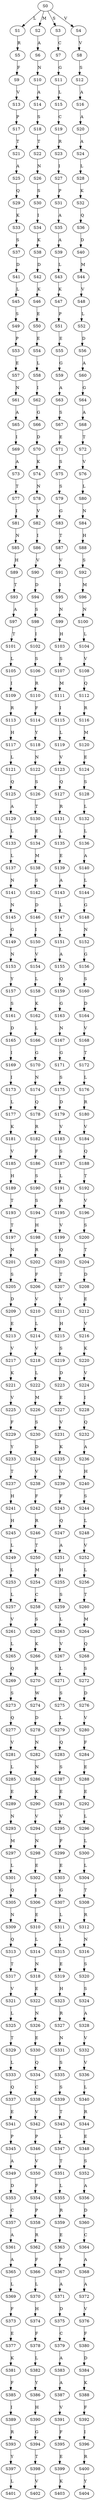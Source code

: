 strict digraph  {
	S0 -> S1 [ label = L ];
	S0 -> S2 [ label = M ];
	S0 -> S3 [ label = S ];
	S0 -> S4 [ label = V ];
	S1 -> S5 [ label = R ];
	S2 -> S6 [ label = A ];
	S3 -> S7 [ label = C ];
	S4 -> S8 [ label = V ];
	S5 -> S9 [ label = F ];
	S6 -> S10 [ label = N ];
	S7 -> S11 [ label = G ];
	S8 -> S12 [ label = S ];
	S9 -> S13 [ label = V ];
	S10 -> S14 [ label = A ];
	S11 -> S15 [ label = L ];
	S12 -> S16 [ label = A ];
	S13 -> S17 [ label = P ];
	S14 -> S18 [ label = S ];
	S15 -> S19 [ label = C ];
	S16 -> S20 [ label = A ];
	S17 -> S21 [ label = T ];
	S18 -> S22 [ label = T ];
	S19 -> S23 [ label = R ];
	S20 -> S24 [ label = A ];
	S21 -> S25 [ label = A ];
	S22 -> S26 [ label = N ];
	S23 -> S27 [ label = I ];
	S24 -> S28 [ label = L ];
	S25 -> S29 [ label = Q ];
	S26 -> S30 [ label = S ];
	S27 -> S31 [ label = P ];
	S28 -> S32 [ label = K ];
	S29 -> S33 [ label = K ];
	S30 -> S34 [ label = I ];
	S31 -> S35 [ label = A ];
	S32 -> S36 [ label = Q ];
	S33 -> S37 [ label = S ];
	S34 -> S38 [ label = K ];
	S35 -> S39 [ label = A ];
	S36 -> S40 [ label = D ];
	S37 -> S41 [ label = D ];
	S38 -> S42 [ label = D ];
	S39 -> S43 [ label = L ];
	S40 -> S44 [ label = M ];
	S41 -> S45 [ label = L ];
	S42 -> S46 [ label = K ];
	S43 -> S47 [ label = K ];
	S44 -> S48 [ label = V ];
	S45 -> S49 [ label = S ];
	S46 -> S50 [ label = E ];
	S47 -> S51 [ label = P ];
	S48 -> S52 [ label = L ];
	S49 -> S53 [ label = P ];
	S50 -> S54 [ label = E ];
	S51 -> S55 [ label = E ];
	S52 -> S56 [ label = D ];
	S53 -> S57 [ label = E ];
	S54 -> S58 [ label = L ];
	S55 -> S59 [ label = G ];
	S56 -> S60 [ label = A ];
	S57 -> S61 [ label = N ];
	S58 -> S62 [ label = I ];
	S59 -> S63 [ label = A ];
	S60 -> S64 [ label = G ];
	S61 -> S65 [ label = A ];
	S62 -> S66 [ label = G ];
	S63 -> S67 [ label = S ];
	S64 -> S68 [ label = A ];
	S65 -> S69 [ label = I ];
	S66 -> S70 [ label = D ];
	S67 -> S71 [ label = E ];
	S68 -> S72 [ label = T ];
	S69 -> S73 [ label = A ];
	S70 -> S74 [ label = K ];
	S71 -> S75 [ label = S ];
	S72 -> S76 [ label = V ];
	S73 -> S77 [ label = T ];
	S74 -> S78 [ label = N ];
	S75 -> S79 [ label = S ];
	S76 -> S80 [ label = L ];
	S77 -> S81 [ label = I ];
	S78 -> S82 [ label = V ];
	S79 -> S83 [ label = G ];
	S80 -> S84 [ label = N ];
	S81 -> S85 [ label = N ];
	S82 -> S86 [ label = I ];
	S83 -> S87 [ label = T ];
	S84 -> S88 [ label = H ];
	S85 -> S89 [ label = H ];
	S86 -> S90 [ label = V ];
	S87 -> S91 [ label = V ];
	S88 -> S92 [ label = S ];
	S89 -> S93 [ label = T ];
	S90 -> S94 [ label = D ];
	S91 -> S95 [ label = I ];
	S92 -> S96 [ label = M ];
	S93 -> S97 [ label = A ];
	S94 -> S98 [ label = S ];
	S95 -> S99 [ label = N ];
	S96 -> S100 [ label = N ];
	S97 -> S101 [ label = T ];
	S98 -> S102 [ label = I ];
	S99 -> S103 [ label = H ];
	S100 -> S104 [ label = L ];
	S101 -> S105 [ label = L ];
	S102 -> S106 [ label = S ];
	S103 -> S107 [ label = S ];
	S104 -> S108 [ label = V ];
	S105 -> S109 [ label = I ];
	S106 -> S110 [ label = R ];
	S107 -> S111 [ label = M ];
	S108 -> S112 [ label = Q ];
	S109 -> S113 [ label = R ];
	S110 -> S114 [ label = F ];
	S111 -> S115 [ label = I ];
	S112 -> S116 [ label = R ];
	S113 -> S117 [ label = H ];
	S114 -> S118 [ label = Y ];
	S115 -> S119 [ label = L ];
	S116 -> S120 [ label = M ];
	S117 -> S121 [ label = L ];
	S118 -> S122 [ label = N ];
	S119 -> S123 [ label = V ];
	S120 -> S124 [ label = E ];
	S121 -> S125 [ label = Q ];
	S122 -> S126 [ label = S ];
	S123 -> S127 [ label = Q ];
	S124 -> S128 [ label = S ];
	S125 -> S129 [ label = A ];
	S126 -> S130 [ label = T ];
	S127 -> S131 [ label = R ];
	S128 -> S132 [ label = L ];
	S129 -> S133 [ label = L ];
	S130 -> S134 [ label = E ];
	S131 -> S135 [ label = L ];
	S132 -> S136 [ label = L ];
	S133 -> S137 [ label = L ];
	S134 -> S138 [ label = M ];
	S135 -> S139 [ label = E ];
	S136 -> S140 [ label = A ];
	S137 -> S141 [ label = N ];
	S138 -> S142 [ label = S ];
	S139 -> S143 [ label = A ];
	S140 -> S144 [ label = L ];
	S141 -> S145 [ label = N ];
	S142 -> S146 [ label = D ];
	S143 -> S147 [ label = L ];
	S144 -> S148 [ label = G ];
	S145 -> S149 [ label = G ];
	S146 -> S150 [ label = I ];
	S147 -> S151 [ label = L ];
	S148 -> S152 [ label = N ];
	S149 -> S153 [ label = N ];
	S150 -> S154 [ label = V ];
	S151 -> S155 [ label = A ];
	S152 -> S156 [ label = G ];
	S153 -> S157 [ label = Y ];
	S154 -> S158 [ label = L ];
	S155 -> S159 [ label = Q ];
	S156 -> S160 [ label = S ];
	S157 -> S161 [ label = S ];
	S158 -> S162 [ label = K ];
	S159 -> S163 [ label = G ];
	S160 -> S164 [ label = D ];
	S161 -> S165 [ label = D ];
	S162 -> S166 [ label = L ];
	S163 -> S167 [ label = N ];
	S164 -> S168 [ label = V ];
	S165 -> S169 [ label = I ];
	S166 -> S170 [ label = G ];
	S167 -> S171 [ label = G ];
	S168 -> S172 [ label = T ];
	S169 -> S173 [ label = I ];
	S170 -> S174 [ label = N ];
	S171 -> S175 [ label = S ];
	S172 -> S176 [ label = L ];
	S173 -> S177 [ label = L ];
	S174 -> S178 [ label = Q ];
	S175 -> S179 [ label = D ];
	S176 -> S180 [ label = R ];
	S177 -> S181 [ label = K ];
	S178 -> S182 [ label = R ];
	S179 -> S183 [ label = V ];
	S180 -> S184 [ label = V ];
	S181 -> S185 [ label = V ];
	S182 -> S186 [ label = F ];
	S183 -> S187 [ label = S ];
	S184 -> S188 [ label = Q ];
	S185 -> S189 [ label = H ];
	S186 -> S190 [ label = S ];
	S187 -> S191 [ label = L ];
	S188 -> S192 [ label = T ];
	S189 -> S193 [ label = T ];
	S190 -> S194 [ label = S ];
	S191 -> S195 [ label = R ];
	S192 -> S196 [ label = V ];
	S193 -> S197 [ label = T ];
	S194 -> S198 [ label = H ];
	S195 -> S199 [ label = V ];
	S196 -> S200 [ label = S ];
	S197 -> S201 [ label = N ];
	S198 -> S202 [ label = R ];
	S199 -> S203 [ label = Q ];
	S200 -> S204 [ label = T ];
	S201 -> S205 [ label = S ];
	S202 -> S206 [ label = F ];
	S203 -> S207 [ label = T ];
	S204 -> S208 [ label = D ];
	S205 -> S209 [ label = D ];
	S206 -> S210 [ label = V ];
	S207 -> S211 [ label = V ];
	S208 -> S212 [ label = E ];
	S209 -> S213 [ label = E ];
	S210 -> S214 [ label = L ];
	S211 -> S215 [ label = H ];
	S212 -> S216 [ label = V ];
	S213 -> S217 [ label = V ];
	S214 -> S218 [ label = V ];
	S215 -> S219 [ label = S ];
	S216 -> S220 [ label = K ];
	S217 -> S221 [ label = K ];
	S218 -> S222 [ label = L ];
	S219 -> S223 [ label = D ];
	S220 -> S224 [ label = V ];
	S221 -> S225 [ label = V ];
	S222 -> S226 [ label = M ];
	S223 -> S227 [ label = E ];
	S224 -> S228 [ label = I ];
	S225 -> S229 [ label = F ];
	S226 -> S230 [ label = S ];
	S227 -> S231 [ label = V ];
	S228 -> S232 [ label = Q ];
	S229 -> S233 [ label = Y ];
	S230 -> S234 [ label = D ];
	S231 -> S235 [ label = K ];
	S232 -> S236 [ label = A ];
	S233 -> S237 [ label = T ];
	S234 -> S238 [ label = V ];
	S235 -> S239 [ label = V ];
	S236 -> S240 [ label = H ];
	S237 -> S241 [ label = H ];
	S238 -> S242 [ label = F ];
	S239 -> S243 [ label = F ];
	S240 -> S244 [ label = S ];
	S241 -> S245 [ label = H ];
	S242 -> S246 [ label = R ];
	S243 -> S247 [ label = Q ];
	S244 -> S248 [ label = L ];
	S245 -> S249 [ label = L ];
	S246 -> S250 [ label = T ];
	S247 -> S251 [ label = A ];
	S248 -> S252 [ label = V ];
	S249 -> S253 [ label = L ];
	S250 -> S254 [ label = M ];
	S251 -> S255 [ label = H ];
	S252 -> S256 [ label = L ];
	S253 -> S257 [ label = L ];
	S254 -> S258 [ label = C ];
	S255 -> S259 [ label = S ];
	S256 -> S260 [ label = T ];
	S257 -> S261 [ label = V ];
	S258 -> S262 [ label = S ];
	S259 -> S263 [ label = L ];
	S260 -> S264 [ label = M ];
	S261 -> S265 [ label = L ];
	S262 -> S266 [ label = K ];
	S263 -> S267 [ label = V ];
	S264 -> S268 [ label = Q ];
	S265 -> S269 [ label = Q ];
	S266 -> S270 [ label = R ];
	S267 -> S271 [ label = L ];
	S268 -> S272 [ label = S ];
	S269 -> S273 [ label = S ];
	S270 -> S274 [ label = W ];
	S271 -> S275 [ label = S ];
	S272 -> S276 [ label = D ];
	S273 -> S277 [ label = Q ];
	S274 -> S278 [ label = D ];
	S275 -> S279 [ label = L ];
	S276 -> S280 [ label = V ];
	S277 -> S281 [ label = V ];
	S278 -> S282 [ label = N ];
	S279 -> S283 [ label = Q ];
	S280 -> S284 [ label = F ];
	S281 -> S285 [ label = L ];
	S282 -> S286 [ label = N ];
	S283 -> S287 [ label = S ];
	S284 -> S288 [ label = E ];
	S285 -> S289 [ label = E ];
	S286 -> S290 [ label = K ];
	S287 -> S291 [ label = E ];
	S288 -> S292 [ label = E ];
	S289 -> S293 [ label = N ];
	S290 -> S294 [ label = V ];
	S291 -> S295 [ label = V ];
	S292 -> S296 [ label = L ];
	S293 -> S297 [ label = M ];
	S294 -> S298 [ label = N ];
	S295 -> S299 [ label = F ];
	S296 -> S300 [ label = L ];
	S297 -> S301 [ label = L ];
	S298 -> S302 [ label = E ];
	S299 -> S303 [ label = E ];
	S300 -> S304 [ label = L ];
	S301 -> S305 [ label = Q ];
	S302 -> S306 [ label = I ];
	S303 -> S307 [ label = G ];
	S304 -> S308 [ label = T ];
	S305 -> S309 [ label = N ];
	S306 -> S310 [ label = E ];
	S307 -> S311 [ label = L ];
	S308 -> S312 [ label = R ];
	S309 -> S313 [ label = Q ];
	S310 -> S314 [ label = L ];
	S311 -> S315 [ label = L ];
	S312 -> S316 [ label = N ];
	S313 -> S317 [ label = T ];
	S314 -> S318 [ label = N ];
	S315 -> S319 [ label = E ];
	S316 -> S320 [ label = S ];
	S317 -> S321 [ label = V ];
	S318 -> S322 [ label = E ];
	S319 -> S323 [ label = H ];
	S320 -> S324 [ label = S ];
	S321 -> S325 [ label = L ];
	S322 -> S326 [ label = N ];
	S323 -> S327 [ label = R ];
	S324 -> S328 [ label = A ];
	S325 -> S329 [ label = T ];
	S326 -> S330 [ label = E ];
	S327 -> S331 [ label = N ];
	S328 -> S332 [ label = V ];
	S329 -> S333 [ label = L ];
	S330 -> S334 [ label = Q ];
	S331 -> S335 [ label = S ];
	S332 -> S336 [ label = V ];
	S333 -> S337 [ label = Q ];
	S334 -> S338 [ label = C ];
	S335 -> S339 [ label = S ];
	S336 -> S340 [ label = L ];
	S337 -> S341 [ label = E ];
	S338 -> S342 [ label = V ];
	S339 -> S343 [ label = T ];
	S340 -> S344 [ label = R ];
	S341 -> S345 [ label = P ];
	S342 -> S346 [ label = P ];
	S343 -> S347 [ label = L ];
	S344 -> S348 [ label = E ];
	S345 -> S349 [ label = A ];
	S346 -> S350 [ label = V ];
	S347 -> S351 [ label = T ];
	S348 -> S352 [ label = S ];
	S349 -> S353 [ label = D ];
	S350 -> S354 [ label = F ];
	S351 -> S355 [ label = L ];
	S352 -> S356 [ label = A ];
	S353 -> S357 [ label = C ];
	S354 -> S358 [ label = P ];
	S355 -> S359 [ label = R ];
	S356 -> S360 [ label = D ];
	S357 -> S361 [ label = A ];
	S358 -> S362 [ label = R ];
	S359 -> S363 [ label = E ];
	S360 -> S364 [ label = C ];
	S361 -> S365 [ label = A ];
	S362 -> S366 [ label = F ];
	S363 -> S367 [ label = P ];
	S364 -> S368 [ label = A ];
	S365 -> S369 [ label = L ];
	S366 -> S370 [ label = L ];
	S367 -> S371 [ label = A ];
	S368 -> S372 [ label = A ];
	S369 -> S373 [ label = F ];
	S370 -> S374 [ label = H ];
	S371 -> S375 [ label = D ];
	S372 -> S376 [ label = V ];
	S373 -> S377 [ label = E ];
	S374 -> S378 [ label = F ];
	S375 -> S379 [ label = C ];
	S376 -> S380 [ label = F ];
	S377 -> S381 [ label = K ];
	S378 -> S382 [ label = L ];
	S379 -> S383 [ label = A ];
	S380 -> S384 [ label = D ];
	S381 -> S385 [ label = F ];
	S382 -> S386 [ label = Y ];
	S383 -> S387 [ label = A ];
	S384 -> S388 [ label = K ];
	S385 -> S389 [ label = I ];
	S386 -> S390 [ label = H ];
	S387 -> S391 [ label = V ];
	S388 -> S392 [ label = F ];
	S389 -> S393 [ label = R ];
	S390 -> S394 [ label = G ];
	S391 -> S395 [ label = F ];
	S392 -> S396 [ label = I ];
	S393 -> S397 [ label = Y ];
	S394 -> S398 [ label = T ];
	S395 -> S399 [ label = E ];
	S396 -> S400 [ label = R ];
	S397 -> S401 [ label = L ];
	S398 -> S402 [ label = V ];
	S399 -> S403 [ label = K ];
	S400 -> S404 [ label = Y ];
}
